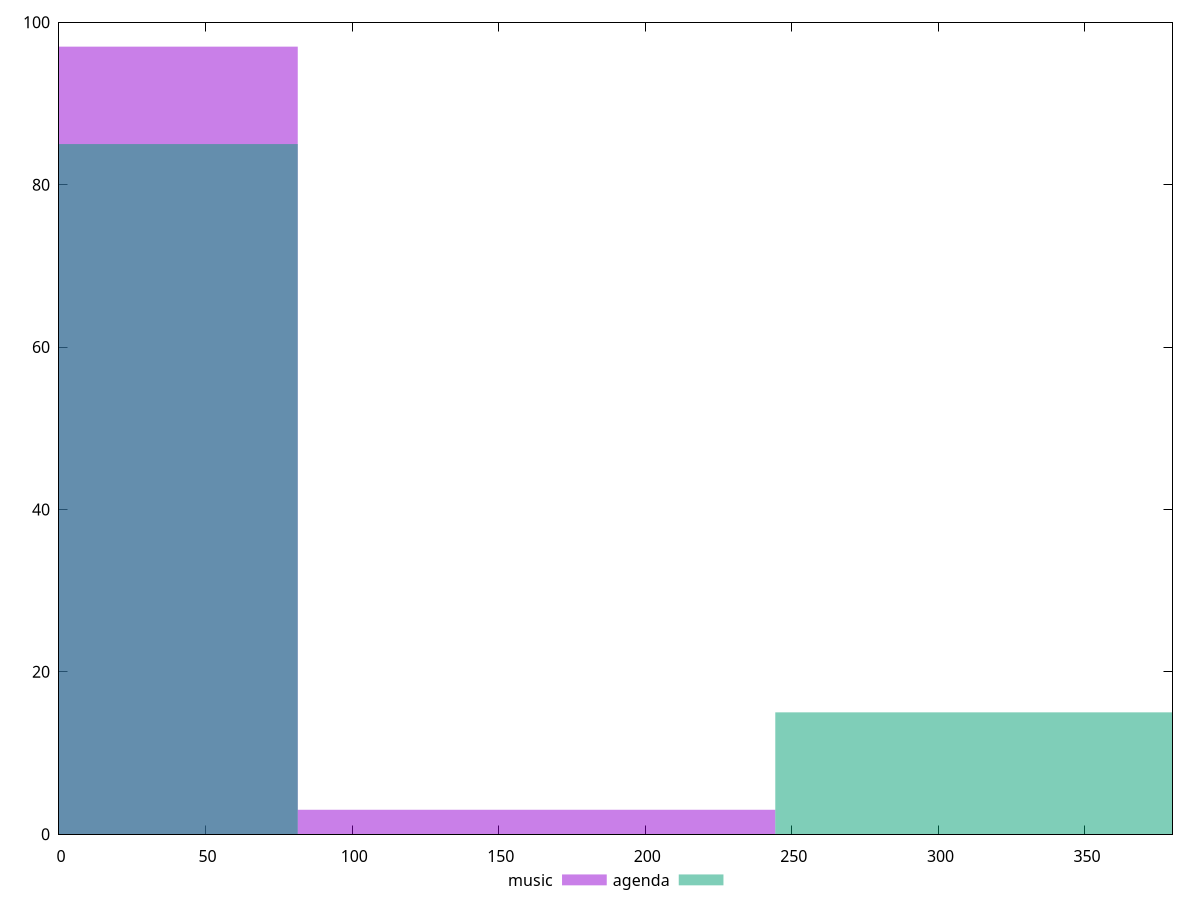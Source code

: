 reset

$music <<EOF
0 97
162.90107247526947 3
EOF

$agenda <<EOF
325.80214495053895 15
0 85
EOF

set key outside below
set boxwidth 162.90107247526947
set xrange [0:379.856]
set yrange [0:100]
set trange [0:100]
set style fill transparent solid 0.5 noborder
set terminal svg size 640, 500 enhanced background rgb 'white'
set output "report/report_00029_2021-02-24T13-36-40.390Z/uses-rel-preconnect/comparison/histogram/0_vs_1.svg"

plot $music title "music" with boxes, \
     $agenda title "agenda" with boxes

reset
